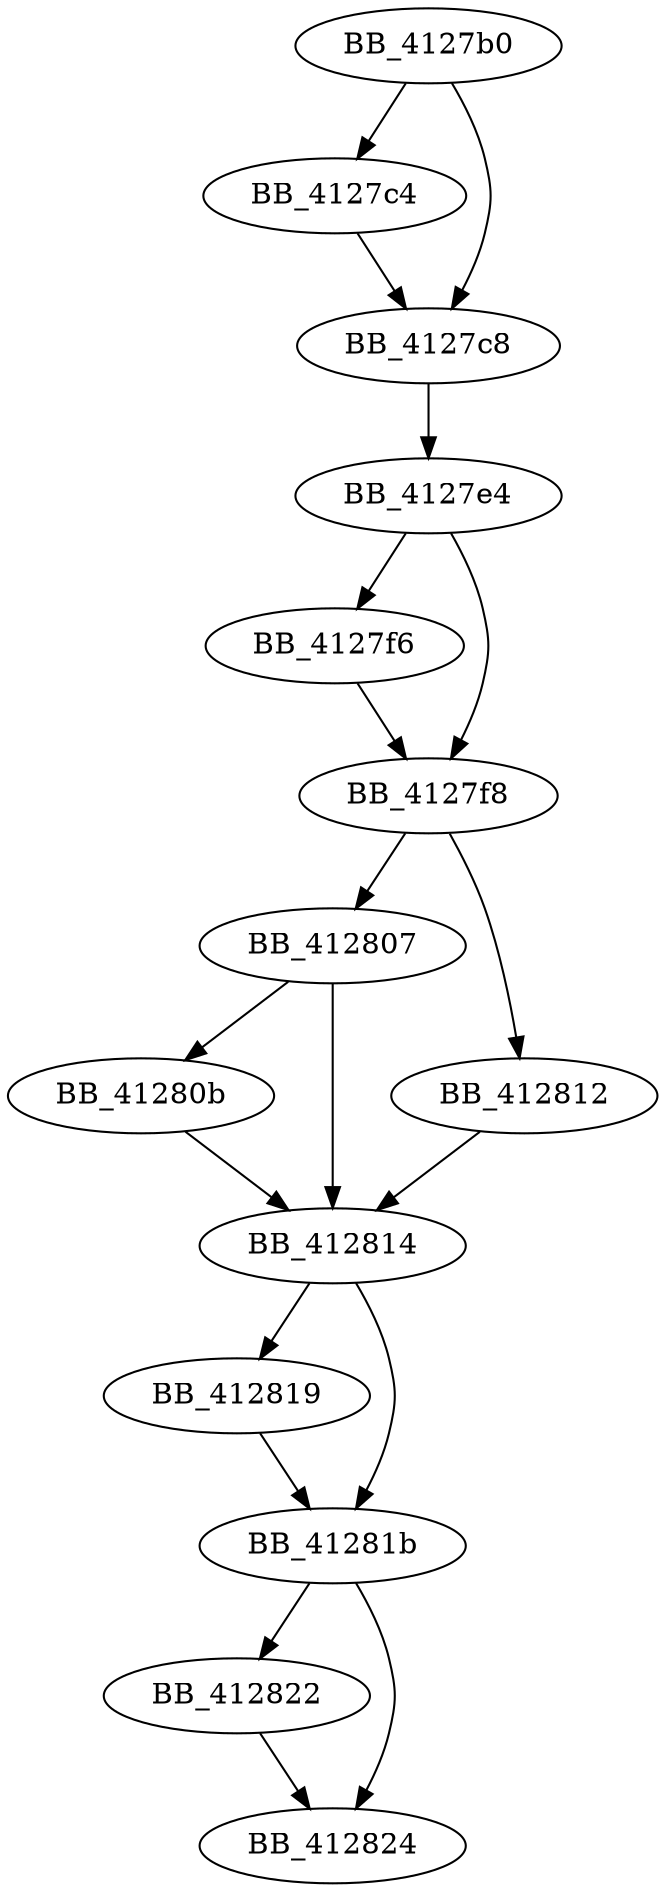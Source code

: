 DiGraph sub_4127B0{
BB_4127b0->BB_4127c4
BB_4127b0->BB_4127c8
BB_4127c4->BB_4127c8
BB_4127c8->BB_4127e4
BB_4127e4->BB_4127f6
BB_4127e4->BB_4127f8
BB_4127f6->BB_4127f8
BB_4127f8->BB_412807
BB_4127f8->BB_412812
BB_412807->BB_41280b
BB_412807->BB_412814
BB_41280b->BB_412814
BB_412812->BB_412814
BB_412814->BB_412819
BB_412814->BB_41281b
BB_412819->BB_41281b
BB_41281b->BB_412822
BB_41281b->BB_412824
BB_412822->BB_412824
}
